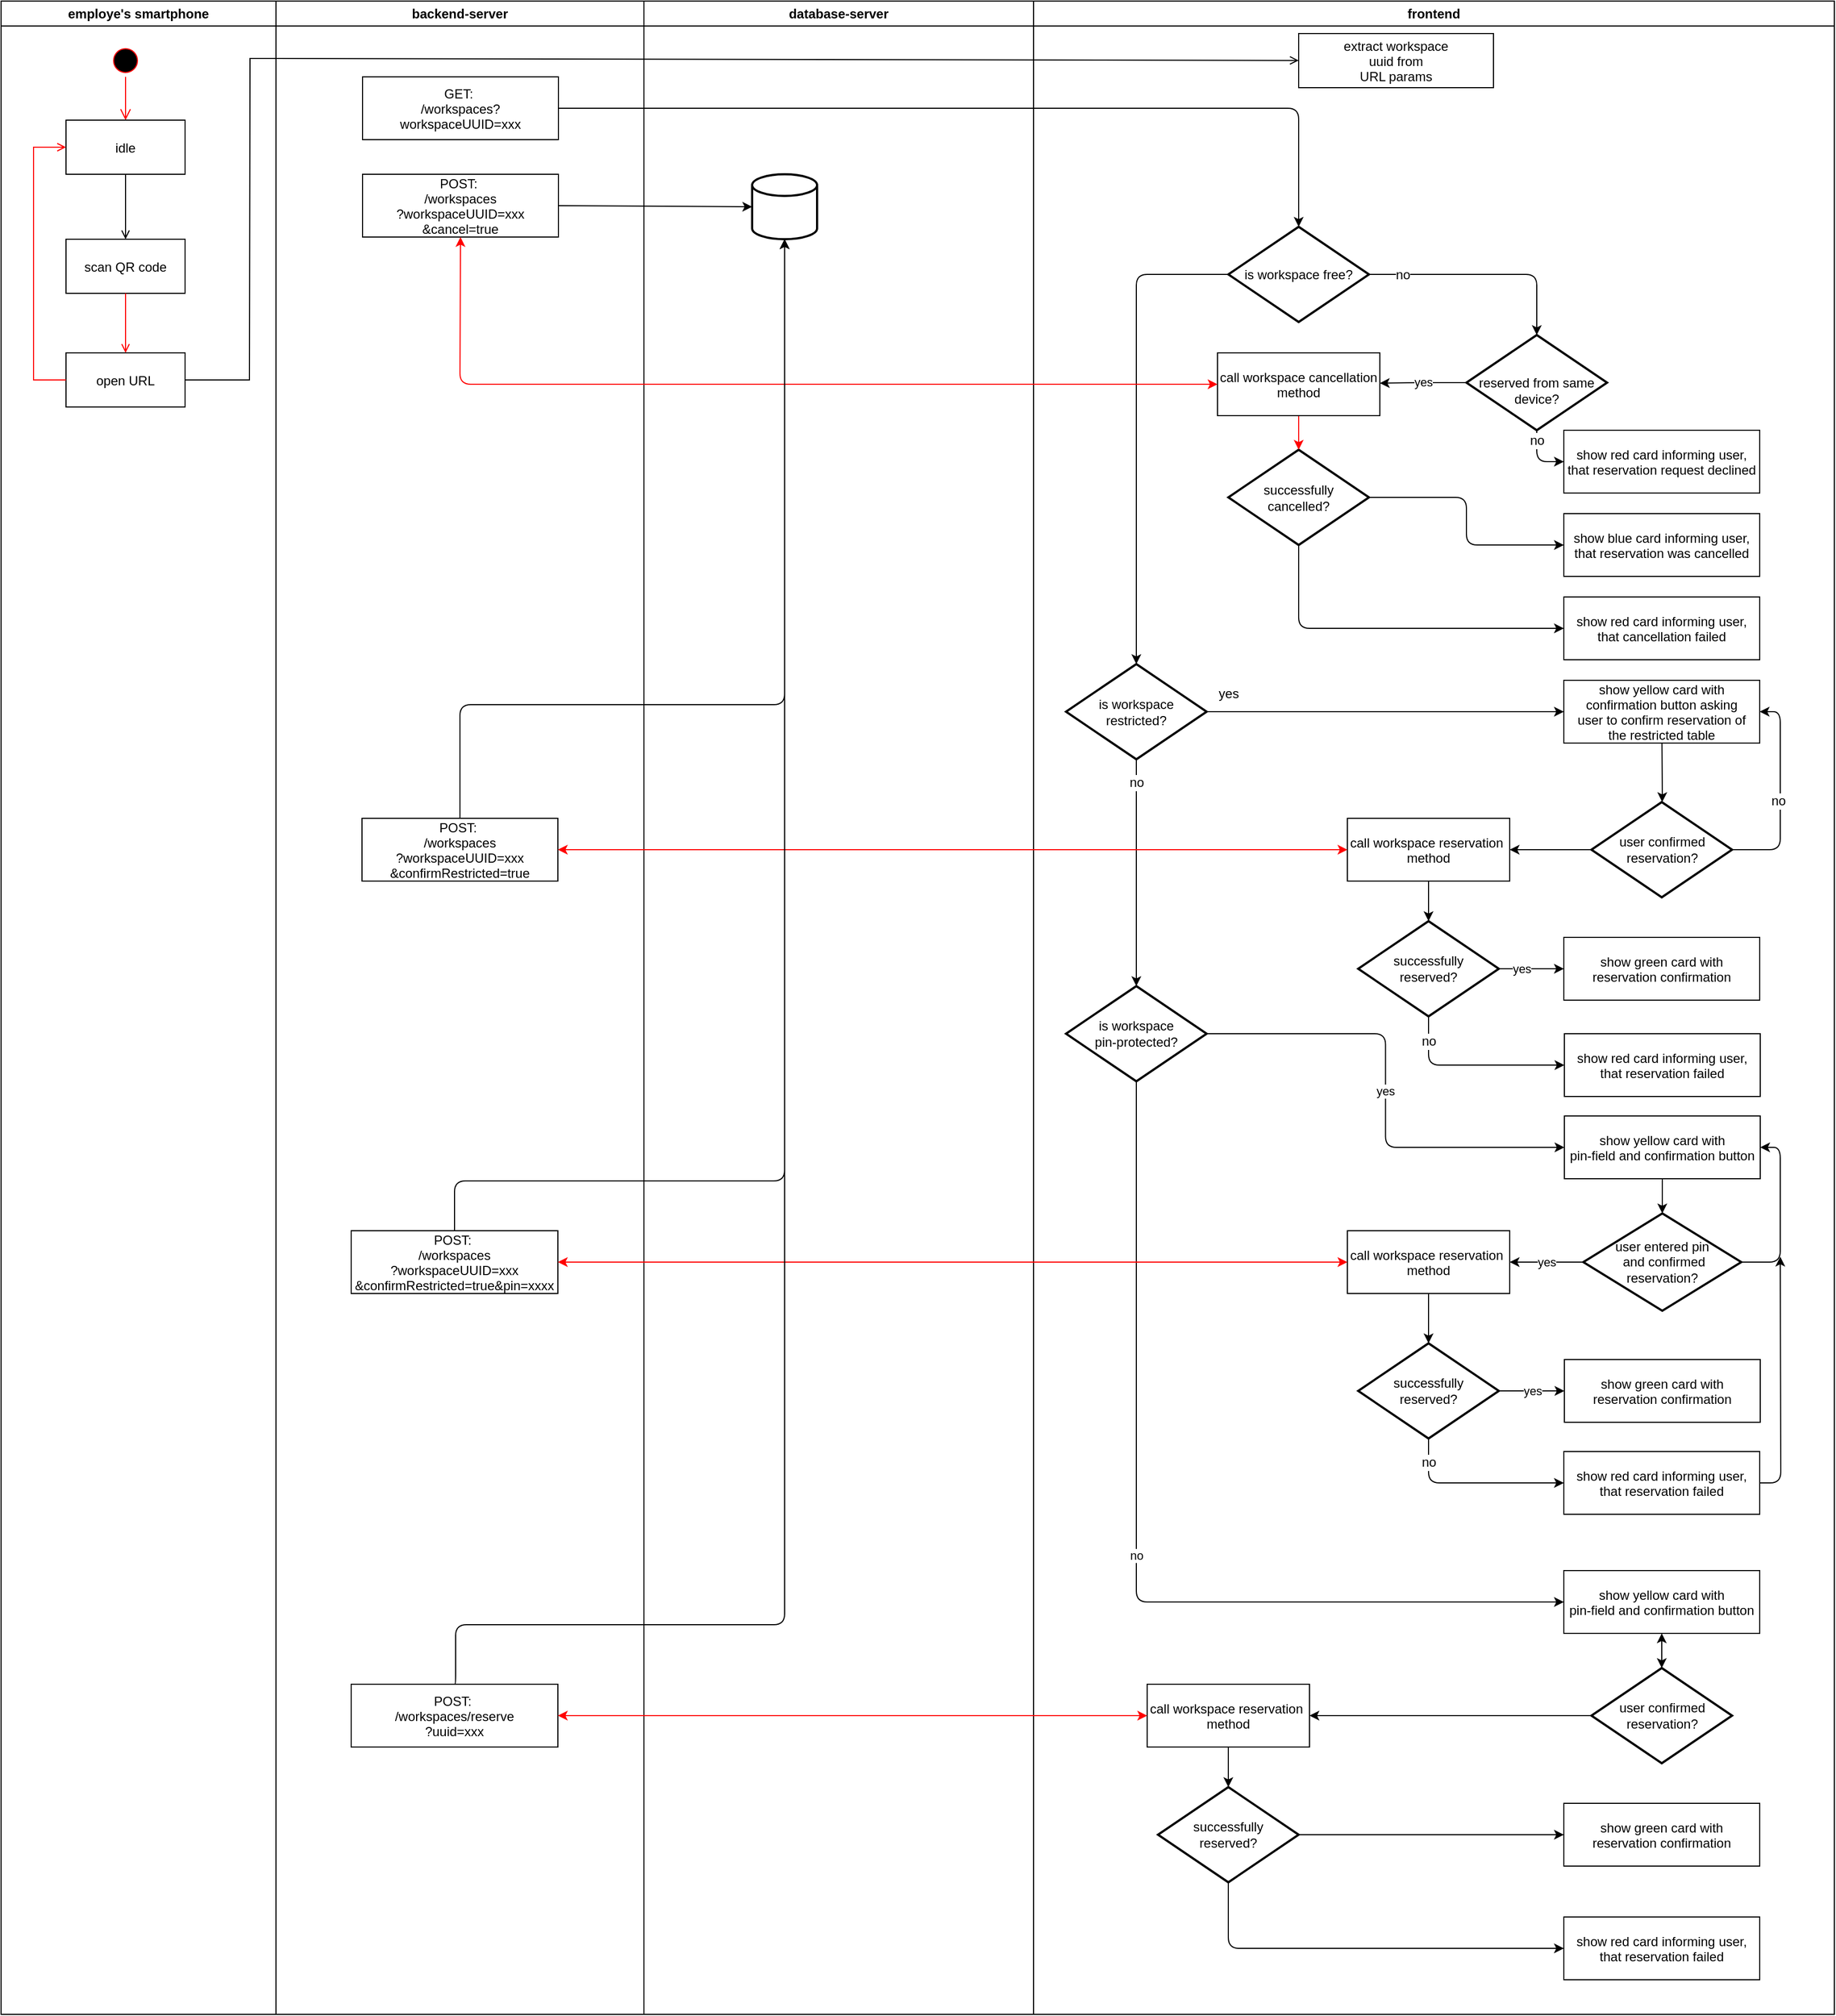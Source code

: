 <mxfile version="11.2.4" type="github" pages="1"><diagram name="general-architecture" id="e7e014a7-5840-1c2e-5031-d8a46d1fe8dd"><mxGraphModel dx="3437" dy="1698" grid="1" gridSize="10" guides="1" tooltips="1" connect="1" arrows="1" fold="1" page="1" pageScale="1" pageWidth="1169" pageHeight="826" background="#ffffff" math="0" shadow="0"><root><mxCell id="0"/><mxCell id="1" parent="0"/><mxCell id="2" value="employe's smartphone" style="swimlane;whiteSpace=wrap" parent="1" vertex="1"><mxGeometry x="46" y="40" width="254" height="1860" as="geometry"><mxRectangle x="164.5" y="128" width="80" height="23" as="alternateBounds"/></mxGeometry></mxCell><mxCell id="5" value="" style="ellipse;shape=startState;fillColor=#000000;strokeColor=#ff0000;" parent="2" vertex="1"><mxGeometry x="100" y="40" width="30" height="30" as="geometry"/></mxCell><mxCell id="6" value="" style="edgeStyle=elbowEdgeStyle;elbow=horizontal;verticalAlign=bottom;endArrow=open;endSize=8;strokeColor=#FF0000;endFill=1;rounded=0" parent="2" source="5" target="7" edge="1"><mxGeometry x="100" y="40" as="geometry"><mxPoint x="115" y="110" as="targetPoint"/></mxGeometry></mxCell><mxCell id="7" value="idle" style="" parent="2" vertex="1"><mxGeometry x="60" y="110" width="110" height="50" as="geometry"/></mxCell><mxCell id="8" value="scan QR code" style="" parent="2" vertex="1"><mxGeometry x="60" y="220" width="110" height="50" as="geometry"/></mxCell><mxCell id="9" value="" style="endArrow=open;strokeColor=#000000;endFill=1;rounded=0" parent="2" source="7" target="8" edge="1"><mxGeometry relative="1" as="geometry"/></mxCell><mxCell id="10" value="open URL" style="" parent="2" vertex="1"><mxGeometry x="60" y="325" width="110" height="50" as="geometry"/></mxCell><mxCell id="11" value="" style="endArrow=open;strokeColor=#FF0000;endFill=1;rounded=0" parent="2" source="8" target="10" edge="1"><mxGeometry relative="1" as="geometry"/></mxCell><mxCell id="12" value="" style="edgeStyle=elbowEdgeStyle;elbow=horizontal;strokeColor=#FF0000;endArrow=open;endFill=1;rounded=0" parent="2" source="10" target="7" edge="1"><mxGeometry width="100" height="100" relative="1" as="geometry"><mxPoint x="160" y="290" as="sourcePoint"/><mxPoint x="260" y="190" as="targetPoint"/><Array as="points"><mxPoint x="30" y="250"/></Array></mxGeometry></mxCell><mxCell id="vSiOcl92Mj_vTaPFXpkD-20" value="frontend" style="swimlane;whiteSpace=wrap" parent="1" vertex="1"><mxGeometry x="1000" y="40" width="740" height="1860" as="geometry"/></mxCell><mxCell id="PNCr2oBTq3CCNGlsUbZe-55" value="show red card informing user,&#10; that reservation request declined " style="" vertex="1" parent="vSiOcl92Mj_vTaPFXpkD-20"><mxGeometry x="490" y="396.5" width="181" height="58" as="geometry"/></mxCell><mxCell id="PNCr2oBTq3CCNGlsUbZe-61" value="show red card informing user,&#10; that cancellation failed " style="" vertex="1" parent="vSiOcl92Mj_vTaPFXpkD-20"><mxGeometry x="490" y="550.5" width="181" height="58" as="geometry"/></mxCell><mxCell id="PNCr2oBTq3CCNGlsUbZe-51" value="&lt;br&gt;reserved from same device?" style="strokeWidth=2;html=1;shape=mxgraph.flowchart.decision;whiteSpace=wrap;" vertex="1" parent="vSiOcl92Mj_vTaPFXpkD-20"><mxGeometry x="400" y="308.5" width="130" height="88" as="geometry"/></mxCell><mxCell id="PNCr2oBTq3CCNGlsUbZe-54" value="" style="endArrow=classic;html=1;entryX=0;entryY=0.5;entryDx=0;entryDy=0;edgeStyle=orthogonalEdgeStyle;" edge="1" parent="vSiOcl92Mj_vTaPFXpkD-20" source="PNCr2oBTq3CCNGlsUbZe-51" target="PNCr2oBTq3CCNGlsUbZe-55"><mxGeometry width="50" height="50" relative="1" as="geometry"><mxPoint x="-247" y="406.5" as="sourcePoint"/><mxPoint x="-7" y="206.5" as="targetPoint"/></mxGeometry></mxCell><mxCell id="PNCr2oBTq3CCNGlsUbZe-57" value="no" style="text;html=1;resizable=0;points=[];align=center;verticalAlign=middle;labelBackgroundColor=#ffffff;" vertex="1" connectable="0" parent="PNCr2oBTq3CCNGlsUbZe-54"><mxGeometry x="-0.96" relative="1" as="geometry"><mxPoint x="-0.5" y="8" as="offset"/></mxGeometry></mxCell><mxCell id="Cu7fSUz20JepRUBiXXrB-39" value="is workspace free?" style="strokeWidth=2;html=1;shape=mxgraph.flowchart.decision;whiteSpace=wrap;" parent="vSiOcl92Mj_vTaPFXpkD-20" vertex="1"><mxGeometry x="180" y="208.5" width="130" height="88" as="geometry"/></mxCell><mxCell id="Cu7fSUz20JepRUBiXXrB-59" value="" style="endArrow=classic;html=1;exitX=1;exitY=0.5;exitDx=0;exitDy=0;exitPerimeter=0;entryX=0.5;entryY=0;entryDx=0;entryDy=0;entryPerimeter=0;" parent="vSiOcl92Mj_vTaPFXpkD-20" source="Cu7fSUz20JepRUBiXXrB-39" target="PNCr2oBTq3CCNGlsUbZe-51" edge="1"><mxGeometry width="50" height="50" relative="1" as="geometry"><mxPoint x="-224" y="446.5" as="sourcePoint"/><mxPoint x="-57" y="326.5" as="targetPoint"/><Array as="points"><mxPoint x="465" y="252.5"/></Array></mxGeometry></mxCell><mxCell id="Cu7fSUz20JepRUBiXXrB-60" value="no" style="text;html=1;resizable=0;points=[];align=center;verticalAlign=middle;labelBackgroundColor=#ffffff;" parent="Cu7fSUz20JepRUBiXXrB-59" vertex="1" connectable="0"><mxGeometry x="-0.675" y="-1" relative="1" as="geometry"><mxPoint x="-4" y="-1" as="offset"/></mxGeometry></mxCell><mxCell id="PNCr2oBTq3CCNGlsUbZe-100" value="yes" style="endArrow=classic;html=1;exitX=0;exitY=0.5;exitDx=0;exitDy=0;exitPerimeter=0;" edge="1" parent="vSiOcl92Mj_vTaPFXpkD-20" source="PNCr2oBTq3CCNGlsUbZe-51" target="PNCr2oBTq3CCNGlsUbZe-112"><mxGeometry x="0.125" y="5" width="50" height="50" relative="1" as="geometry"><mxPoint x="290.5" y="377" as="sourcePoint"/><mxPoint x="355" y="438.5" as="targetPoint"/><Array as="points"><mxPoint x="355" y="352.5"/></Array><mxPoint x="5" y="-5" as="offset"/></mxGeometry></mxCell><mxCell id="PNCr2oBTq3CCNGlsUbZe-106" value="successfully &lt;br&gt;cancelled?" style="strokeWidth=2;html=1;shape=mxgraph.flowchart.decision;whiteSpace=wrap;" vertex="1" parent="vSiOcl92Mj_vTaPFXpkD-20"><mxGeometry x="180" y="414.5" width="130" height="88" as="geometry"/></mxCell><mxCell id="PNCr2oBTq3CCNGlsUbZe-107" value="show blue card informing user,&#10; that reservation was cancelled " style="" vertex="1" parent="vSiOcl92Mj_vTaPFXpkD-20"><mxGeometry x="490" y="473.5" width="181" height="58" as="geometry"/></mxCell><mxCell id="PNCr2oBTq3CCNGlsUbZe-109" value="" style="endArrow=classic;html=1;entryX=0;entryY=0.5;entryDx=0;entryDy=0;exitX=1;exitY=0.5;exitDx=0;exitDy=0;exitPerimeter=0;edgeStyle=orthogonalEdgeStyle;" edge="1" parent="vSiOcl92Mj_vTaPFXpkD-20" source="PNCr2oBTq3CCNGlsUbZe-106" target="PNCr2oBTq3CCNGlsUbZe-107"><mxGeometry width="50" height="50" relative="1" as="geometry"><mxPoint x="320" y="598.5" as="sourcePoint"/><mxPoint x="370" y="548.5" as="targetPoint"/></mxGeometry></mxCell><mxCell id="PNCr2oBTq3CCNGlsUbZe-111" value="" style="endArrow=classic;html=1;exitX=0.5;exitY=1;exitDx=0;exitDy=0;exitPerimeter=0;entryX=0;entryY=0.5;entryDx=0;entryDy=0;edgeStyle=orthogonalEdgeStyle;" edge="1" parent="vSiOcl92Mj_vTaPFXpkD-20" source="PNCr2oBTq3CCNGlsUbZe-106" target="PNCr2oBTq3CCNGlsUbZe-61"><mxGeometry width="50" height="50" relative="1" as="geometry"><mxPoint x="320" y="648.5" as="sourcePoint"/><mxPoint x="370" y="598.5" as="targetPoint"/></mxGeometry></mxCell><mxCell id="Cu7fSUz20JepRUBiXXrB-40" value="extract workspace &#10;uuid from &#10;URL params" style="" parent="vSiOcl92Mj_vTaPFXpkD-20" vertex="1"><mxGeometry x="245" y="30" width="180" height="50" as="geometry"/></mxCell><mxCell id="PNCr2oBTq3CCNGlsUbZe-113" value="" style="edgeStyle=orthogonalEdgeStyle;rounded=0;orthogonalLoop=1;jettySize=auto;html=1;strokeColor=#FF0000;" edge="1" parent="vSiOcl92Mj_vTaPFXpkD-20" source="PNCr2oBTq3CCNGlsUbZe-112" target="PNCr2oBTq3CCNGlsUbZe-106"><mxGeometry relative="1" as="geometry"/></mxCell><mxCell id="PNCr2oBTq3CCNGlsUbZe-112" value="call workspace cancellation &#10;method" style="" vertex="1" parent="vSiOcl92Mj_vTaPFXpkD-20"><mxGeometry x="170" y="325" width="150" height="58" as="geometry"/></mxCell><mxCell id="PNCr2oBTq3CCNGlsUbZe-36" value="is workspace &lt;br&gt;restricted?" style="strokeWidth=2;html=1;shape=mxgraph.flowchart.decision;whiteSpace=wrap;" vertex="1" parent="vSiOcl92Mj_vTaPFXpkD-20"><mxGeometry x="30" y="612.5" width="130" height="88" as="geometry"/></mxCell><mxCell id="PNCr2oBTq3CCNGlsUbZe-114" value="" style="endArrow=classic;html=1;strokeColor=#000000;exitX=0;exitY=0.5;exitDx=0;exitDy=0;exitPerimeter=0;entryX=0.5;entryY=0;entryDx=0;entryDy=0;entryPerimeter=0;edgeStyle=orthogonalEdgeStyle;" edge="1" parent="vSiOcl92Mj_vTaPFXpkD-20" source="Cu7fSUz20JepRUBiXXrB-39" target="PNCr2oBTq3CCNGlsUbZe-36"><mxGeometry width="50" height="50" relative="1" as="geometry"><mxPoint x="40" y="290" as="sourcePoint"/><mxPoint x="90" y="240" as="targetPoint"/></mxGeometry></mxCell><mxCell id="PNCr2oBTq3CCNGlsUbZe-115" value="show yellow card with &#10;confirmation button asking &#10;user to confirm reservation of &#10;the restricted table" style="" vertex="1" parent="vSiOcl92Mj_vTaPFXpkD-20"><mxGeometry x="490" y="627.5" width="181" height="58" as="geometry"/></mxCell><mxCell id="PNCr2oBTq3CCNGlsUbZe-116" value="" style="endArrow=classic;html=1;strokeColor=#000000;exitX=1;exitY=0.5;exitDx=0;exitDy=0;exitPerimeter=0;entryX=0;entryY=0.5;entryDx=0;entryDy=0;edgeStyle=orthogonalEdgeStyle;" edge="1" parent="vSiOcl92Mj_vTaPFXpkD-20" source="PNCr2oBTq3CCNGlsUbZe-36" target="PNCr2oBTq3CCNGlsUbZe-115"><mxGeometry width="50" height="50" relative="1" as="geometry"><mxPoint x="160" y="530" as="sourcePoint"/><mxPoint x="160" y="600" as="targetPoint"/></mxGeometry></mxCell><mxCell id="PNCr2oBTq3CCNGlsUbZe-117" value="yes" style="text;html=1;resizable=0;points=[];align=center;verticalAlign=middle;labelBackgroundColor=#ffffff;" vertex="1" connectable="0" parent="PNCr2oBTq3CCNGlsUbZe-116"><mxGeometry x="-0.759" y="2" relative="1" as="geometry"><mxPoint x="-20" y="-14.5" as="offset"/></mxGeometry></mxCell><mxCell id="PNCr2oBTq3CCNGlsUbZe-118" value="" style="endArrow=classic;html=1;strokeColor=#000000;" edge="1" parent="vSiOcl92Mj_vTaPFXpkD-20" source="PNCr2oBTq3CCNGlsUbZe-115" target="PNCr2oBTq3CCNGlsUbZe-120"><mxGeometry width="50" height="50" relative="1" as="geometry"><mxPoint x="100" y="800" as="sourcePoint"/><mxPoint x="449.5" y="729" as="targetPoint"/><Array as="points"><mxPoint x="581" y="730"/></Array></mxGeometry></mxCell><mxCell id="PNCr2oBTq3CCNGlsUbZe-120" value="user confirmed reservation?" style="strokeWidth=2;html=1;shape=mxgraph.flowchart.decision;whiteSpace=wrap;" vertex="1" parent="vSiOcl92Mj_vTaPFXpkD-20"><mxGeometry x="515.5" y="740" width="130" height="88" as="geometry"/></mxCell><mxCell id="PNCr2oBTq3CCNGlsUbZe-121" value="&lt;font style=&quot;font-size: 12px&quot;&gt;no&lt;/font&gt;" style="endArrow=classic;html=1;strokeColor=#000000;exitX=0.5;exitY=1;exitDx=0;exitDy=0;exitPerimeter=0;" edge="1" parent="vSiOcl92Mj_vTaPFXpkD-20" source="PNCr2oBTq3CCNGlsUbZe-36" target="PNCr2oBTq3CCNGlsUbZe-131"><mxGeometry x="-0.799" width="50" height="50" relative="1" as="geometry"><mxPoint x="80" y="810" as="sourcePoint"/><mxPoint x="50.5" y="960" as="targetPoint"/><mxPoint as="offset"/></mxGeometry></mxCell><mxCell id="PNCr2oBTq3CCNGlsUbZe-122" value="" style="endArrow=classic;html=1;strokeColor=#000000;exitX=0;exitY=0.5;exitDx=0;exitDy=0;exitPerimeter=0;" edge="1" parent="vSiOcl92Mj_vTaPFXpkD-20" source="PNCr2oBTq3CCNGlsUbZe-120"><mxGeometry width="50" height="50" relative="1" as="geometry"><mxPoint x="250" y="790" as="sourcePoint"/><mxPoint x="440" y="784" as="targetPoint"/></mxGeometry></mxCell><mxCell id="PNCr2oBTq3CCNGlsUbZe-123" value="" style="endArrow=classic;html=1;strokeColor=#000000;exitX=1;exitY=0.5;exitDx=0;exitDy=0;exitPerimeter=0;entryX=1;entryY=0.5;entryDx=0;entryDy=0;edgeStyle=orthogonalEdgeStyle;" edge="1" parent="vSiOcl92Mj_vTaPFXpkD-20" source="PNCr2oBTq3CCNGlsUbZe-120" target="PNCr2oBTq3CCNGlsUbZe-115"><mxGeometry width="50" height="50" relative="1" as="geometry"><mxPoint x="270" y="860" as="sourcePoint"/><mxPoint x="690" y="660" as="targetPoint"/><Array as="points"><mxPoint x="690" y="784"/><mxPoint x="690" y="656"/></Array></mxGeometry></mxCell><mxCell id="PNCr2oBTq3CCNGlsUbZe-124" value="no" style="text;html=1;resizable=0;points=[];align=center;verticalAlign=middle;labelBackgroundColor=#ffffff;" vertex="1" connectable="0" parent="PNCr2oBTq3CCNGlsUbZe-123"><mxGeometry x="-0.055" y="2" relative="1" as="geometry"><mxPoint as="offset"/></mxGeometry></mxCell><mxCell id="PNCr2oBTq3CCNGlsUbZe-125" value="call workspace reservation &#10;method" style="" vertex="1" parent="vSiOcl92Mj_vTaPFXpkD-20"><mxGeometry x="290" y="755" width="150" height="58" as="geometry"/></mxCell><mxCell id="PNCr2oBTq3CCNGlsUbZe-131" value="is workspace &lt;br&gt;pin-protected?" style="strokeWidth=2;html=1;shape=mxgraph.flowchart.decision;whiteSpace=wrap;" vertex="1" parent="vSiOcl92Mj_vTaPFXpkD-20"><mxGeometry x="30" y="910" width="130" height="88" as="geometry"/></mxCell><mxCell id="PNCr2oBTq3CCNGlsUbZe-135" value="successfully &lt;br&gt;reserved?" style="strokeWidth=2;html=1;shape=mxgraph.flowchart.decision;whiteSpace=wrap;" vertex="1" parent="vSiOcl92Mj_vTaPFXpkD-20"><mxGeometry x="300" y="850" width="130" height="88" as="geometry"/></mxCell><mxCell id="PNCr2oBTq3CCNGlsUbZe-136" value="" style="endArrow=classic;html=1;strokeColor=#000000;exitX=0.5;exitY=1;exitDx=0;exitDy=0;" edge="1" parent="vSiOcl92Mj_vTaPFXpkD-20" source="PNCr2oBTq3CCNGlsUbZe-125" target="PNCr2oBTq3CCNGlsUbZe-135"><mxGeometry width="50" height="50" relative="1" as="geometry"><mxPoint x="240.5" y="920" as="sourcePoint"/><mxPoint x="290.5" y="870" as="targetPoint"/></mxGeometry></mxCell><mxCell id="PNCr2oBTq3CCNGlsUbZe-137" value="yes" style="endArrow=classic;html=1;strokeColor=#000000;exitX=1;exitY=0.5;exitDx=0;exitDy=0;exitPerimeter=0;entryX=0;entryY=0.5;entryDx=0;entryDy=0;" edge="1" parent="vSiOcl92Mj_vTaPFXpkD-20" source="PNCr2oBTq3CCNGlsUbZe-135" target="PNCr2oBTq3CCNGlsUbZe-140"><mxGeometry x="-0.317" width="50" height="50" relative="1" as="geometry"><mxPoint x="480.5" y="1040" as="sourcePoint"/><mxPoint x="450.5" y="960" as="targetPoint"/><Array as="points"><mxPoint x="450.5" y="894"/></Array><mxPoint as="offset"/></mxGeometry></mxCell><mxCell id="PNCr2oBTq3CCNGlsUbZe-138" value="" style="endArrow=classic;html=1;strokeColor=#000000;exitX=0.5;exitY=1;exitDx=0;exitDy=0;exitPerimeter=0;entryX=0;entryY=0.5;entryDx=0;entryDy=0;edgeStyle=orthogonalEdgeStyle;" edge="1" parent="vSiOcl92Mj_vTaPFXpkD-20" source="PNCr2oBTq3CCNGlsUbZe-135" target="PNCr2oBTq3CCNGlsUbZe-141"><mxGeometry width="50" height="50" relative="1" as="geometry"><mxPoint x="220.5" y="1040" as="sourcePoint"/><mxPoint x="270.5" y="960" as="targetPoint"/></mxGeometry></mxCell><mxCell id="PNCr2oBTq3CCNGlsUbZe-139" value="no" style="text;html=1;resizable=0;points=[];align=center;verticalAlign=middle;labelBackgroundColor=#ffffff;" vertex="1" connectable="0" parent="PNCr2oBTq3CCNGlsUbZe-138"><mxGeometry x="-0.555" y="-1" relative="1" as="geometry"><mxPoint x="1" y="-15.5" as="offset"/></mxGeometry></mxCell><mxCell id="PNCr2oBTq3CCNGlsUbZe-140" value="show green card with &#10;reservation confirmation" style="" vertex="1" parent="vSiOcl92Mj_vTaPFXpkD-20"><mxGeometry x="490" y="865" width="181" height="58" as="geometry"/></mxCell><mxCell id="PNCr2oBTq3CCNGlsUbZe-141" value="show red card informing user,&#10; that reservation failed " style="" vertex="1" parent="vSiOcl92Mj_vTaPFXpkD-20"><mxGeometry x="490.5" y="954" width="181" height="58" as="geometry"/></mxCell><mxCell id="PNCr2oBTq3CCNGlsUbZe-142" value="yes" style="endArrow=classic;html=1;strokeColor=#000000;exitX=1;exitY=0.5;exitDx=0;exitDy=0;exitPerimeter=0;entryX=0;entryY=0.5;entryDx=0;entryDy=0;edgeStyle=orthogonalEdgeStyle;" edge="1" parent="vSiOcl92Mj_vTaPFXpkD-20" source="PNCr2oBTq3CCNGlsUbZe-131" target="PNCr2oBTq3CCNGlsUbZe-144"><mxGeometry width="50" height="50" relative="1" as="geometry"><mxPoint x="240.5" y="1020" as="sourcePoint"/><mxPoint x="200.5" y="954" as="targetPoint"/></mxGeometry></mxCell><mxCell id="PNCr2oBTq3CCNGlsUbZe-143" value="no" style="endArrow=classic;html=1;strokeColor=#000000;exitX=0.5;exitY=1;exitDx=0;exitDy=0;exitPerimeter=0;entryX=0;entryY=0.5;entryDx=0;entryDy=0;edgeStyle=orthogonalEdgeStyle;" edge="1" parent="vSiOcl92Mj_vTaPFXpkD-20" source="PNCr2oBTq3CCNGlsUbZe-131" target="PNCr2oBTq3CCNGlsUbZe-177"><mxGeometry width="50" height="50" relative="1" as="geometry"><mxPoint x="30.5" y="1080" as="sourcePoint"/><mxPoint x="93.5" y="1410" as="targetPoint"/></mxGeometry></mxCell><mxCell id="PNCr2oBTq3CCNGlsUbZe-150" value="" style="edgeStyle=orthogonalEdgeStyle;rounded=0;orthogonalLoop=1;jettySize=auto;html=1;strokeColor=#000000;" edge="1" parent="vSiOcl92Mj_vTaPFXpkD-20" source="PNCr2oBTq3CCNGlsUbZe-144" target="PNCr2oBTq3CCNGlsUbZe-145"><mxGeometry relative="1" as="geometry"/></mxCell><mxCell id="PNCr2oBTq3CCNGlsUbZe-144" value="show yellow card with &#10;pin-field and confirmation button" style="" vertex="1" parent="vSiOcl92Mj_vTaPFXpkD-20"><mxGeometry x="490.5" y="1030" width="181" height="58" as="geometry"/></mxCell><mxCell id="PNCr2oBTq3CCNGlsUbZe-153" value="yes" style="edgeStyle=orthogonalEdgeStyle;rounded=0;orthogonalLoop=1;jettySize=auto;html=1;strokeColor=#000000;" edge="1" parent="vSiOcl92Mj_vTaPFXpkD-20" source="PNCr2oBTq3CCNGlsUbZe-145" target="PNCr2oBTq3CCNGlsUbZe-147"><mxGeometry relative="1" as="geometry"/></mxCell><mxCell id="PNCr2oBTq3CCNGlsUbZe-145" value="user entered pin&lt;br&gt;&amp;nbsp;and confirmed reservation?" style="strokeWidth=2;html=1;shape=mxgraph.flowchart.decision;whiteSpace=wrap;" vertex="1" parent="vSiOcl92Mj_vTaPFXpkD-20"><mxGeometry x="508" y="1120" width="146" height="90" as="geometry"/></mxCell><mxCell id="PNCr2oBTq3CCNGlsUbZe-157" value="" style="edgeStyle=orthogonalEdgeStyle;rounded=0;orthogonalLoop=1;jettySize=auto;html=1;strokeColor=#000000;" edge="1" parent="vSiOcl92Mj_vTaPFXpkD-20" source="PNCr2oBTq3CCNGlsUbZe-147" target="PNCr2oBTq3CCNGlsUbZe-156"><mxGeometry relative="1" as="geometry"/></mxCell><mxCell id="PNCr2oBTq3CCNGlsUbZe-147" value="call workspace reservation &#10;method" style="" vertex="1" parent="vSiOcl92Mj_vTaPFXpkD-20"><mxGeometry x="290" y="1136" width="150" height="58" as="geometry"/></mxCell><mxCell id="PNCr2oBTq3CCNGlsUbZe-151" value="" style="endArrow=classic;html=1;strokeColor=#000000;exitX=1;exitY=0.5;exitDx=0;exitDy=0;exitPerimeter=0;entryX=1;entryY=0.5;entryDx=0;entryDy=0;edgeStyle=orthogonalEdgeStyle;" edge="1" parent="vSiOcl92Mj_vTaPFXpkD-20" source="PNCr2oBTq3CCNGlsUbZe-145" target="PNCr2oBTq3CCNGlsUbZe-144"><mxGeometry width="50" height="50" relative="1" as="geometry"><mxPoint x="440" y="1170" as="sourcePoint"/><mxPoint x="670" y="1091" as="targetPoint"/><Array as="points"><mxPoint x="690" y="1165"/><mxPoint x="690" y="1059"/></Array></mxGeometry></mxCell><mxCell id="PNCr2oBTq3CCNGlsUbZe-159" value="yes" style="edgeStyle=orthogonalEdgeStyle;rounded=0;orthogonalLoop=1;jettySize=auto;html=1;strokeColor=#000000;" edge="1" parent="vSiOcl92Mj_vTaPFXpkD-20" source="PNCr2oBTq3CCNGlsUbZe-156" target="PNCr2oBTq3CCNGlsUbZe-158"><mxGeometry relative="1" as="geometry"/></mxCell><mxCell id="PNCr2oBTq3CCNGlsUbZe-156" value="successfully &lt;br&gt;reserved?" style="strokeWidth=2;html=1;shape=mxgraph.flowchart.decision;whiteSpace=wrap;" vertex="1" parent="vSiOcl92Mj_vTaPFXpkD-20"><mxGeometry x="300" y="1240" width="130" height="88" as="geometry"/></mxCell><mxCell id="PNCr2oBTq3CCNGlsUbZe-158" value="show green card with &#10;reservation confirmation" style="" vertex="1" parent="vSiOcl92Mj_vTaPFXpkD-20"><mxGeometry x="490.5" y="1255" width="181" height="58" as="geometry"/></mxCell><mxCell id="PNCr2oBTq3CCNGlsUbZe-160" value="show red card informing user,&#10; that reservation failed " style="" vertex="1" parent="vSiOcl92Mj_vTaPFXpkD-20"><mxGeometry x="490" y="1340" width="181" height="58" as="geometry"/></mxCell><mxCell id="PNCr2oBTq3CCNGlsUbZe-161" value="" style="endArrow=classic;html=1;strokeColor=#000000;exitX=0.5;exitY=1;exitDx=0;exitDy=0;exitPerimeter=0;entryX=0;entryY=0.5;entryDx=0;entryDy=0;edgeStyle=orthogonalEdgeStyle;" edge="1" parent="vSiOcl92Mj_vTaPFXpkD-20" source="PNCr2oBTq3CCNGlsUbZe-156" target="PNCr2oBTq3CCNGlsUbZe-160"><mxGeometry width="50" height="50" relative="1" as="geometry"><mxPoint x="313.897" y="1369.19" as="sourcePoint"/><mxPoint x="439.414" y="1414.707" as="targetPoint"/></mxGeometry></mxCell><mxCell id="PNCr2oBTq3CCNGlsUbZe-162" value="no" style="text;html=1;resizable=0;points=[];align=center;verticalAlign=middle;labelBackgroundColor=#ffffff;" vertex="1" connectable="0" parent="PNCr2oBTq3CCNGlsUbZe-161"><mxGeometry x="-0.555" y="-1" relative="1" as="geometry"><mxPoint x="1" y="-15.5" as="offset"/></mxGeometry></mxCell><mxCell id="PNCr2oBTq3CCNGlsUbZe-163" value="" style="endArrow=classic;html=1;strokeColor=#000000;exitX=1;exitY=0.5;exitDx=0;exitDy=0;edgeStyle=orthogonalEdgeStyle;" edge="1" parent="vSiOcl92Mj_vTaPFXpkD-20" source="PNCr2oBTq3CCNGlsUbZe-160"><mxGeometry width="50" height="50" relative="1" as="geometry"><mxPoint x="620.5" y="1480" as="sourcePoint"/><mxPoint x="690" y="1160" as="targetPoint"/></mxGeometry></mxCell><mxCell id="PNCr2oBTq3CCNGlsUbZe-172" value="successfully &lt;br&gt;reserved?" style="strokeWidth=2;html=1;shape=mxgraph.flowchart.decision;whiteSpace=wrap;" vertex="1" parent="vSiOcl92Mj_vTaPFXpkD-20"><mxGeometry x="115" y="1650" width="130" height="88" as="geometry"/></mxCell><mxCell id="PNCr2oBTq3CCNGlsUbZe-173" value="show green card with &#10;reservation confirmation" style="" vertex="1" parent="vSiOcl92Mj_vTaPFXpkD-20"><mxGeometry x="490" y="1665" width="181" height="58" as="geometry"/></mxCell><mxCell id="PNCr2oBTq3CCNGlsUbZe-174" value="show red card informing user,&#10; that reservation failed " style="" vertex="1" parent="vSiOcl92Mj_vTaPFXpkD-20"><mxGeometry x="490" y="1770" width="181" height="58" as="geometry"/></mxCell><mxCell id="PNCr2oBTq3CCNGlsUbZe-180" value="" style="edgeStyle=orthogonalEdgeStyle;rounded=0;orthogonalLoop=1;jettySize=auto;html=1;startArrow=classic;startFill=1;endArrow=classic;endFill=1;strokeColor=#000000;" edge="1" parent="vSiOcl92Mj_vTaPFXpkD-20" source="PNCr2oBTq3CCNGlsUbZe-177" target="PNCr2oBTq3CCNGlsUbZe-179"><mxGeometry relative="1" as="geometry"/></mxCell><mxCell id="PNCr2oBTq3CCNGlsUbZe-177" value="show yellow card with &#10;pin-field and confirmation button" style="" vertex="1" parent="vSiOcl92Mj_vTaPFXpkD-20"><mxGeometry x="490" y="1450" width="181" height="58" as="geometry"/></mxCell><mxCell id="PNCr2oBTq3CCNGlsUbZe-184" value="" style="edgeStyle=orthogonalEdgeStyle;rounded=0;orthogonalLoop=1;jettySize=auto;html=1;startArrow=none;startFill=0;endArrow=classic;endFill=1;strokeColor=#000000;" edge="1" parent="vSiOcl92Mj_vTaPFXpkD-20" source="PNCr2oBTq3CCNGlsUbZe-179" target="PNCr2oBTq3CCNGlsUbZe-181"><mxGeometry relative="1" as="geometry"/></mxCell><mxCell id="PNCr2oBTq3CCNGlsUbZe-179" value="user confirmed reservation?" style="strokeWidth=2;html=1;shape=mxgraph.flowchart.decision;whiteSpace=wrap;" vertex="1" parent="vSiOcl92Mj_vTaPFXpkD-20"><mxGeometry x="515.5" y="1540" width="130" height="88" as="geometry"/></mxCell><mxCell id="PNCr2oBTq3CCNGlsUbZe-185" value="" style="edgeStyle=orthogonalEdgeStyle;rounded=0;orthogonalLoop=1;jettySize=auto;html=1;startArrow=none;startFill=0;endArrow=classic;endFill=1;strokeColor=#000000;" edge="1" parent="vSiOcl92Mj_vTaPFXpkD-20" source="PNCr2oBTq3CCNGlsUbZe-181" target="PNCr2oBTq3CCNGlsUbZe-172"><mxGeometry relative="1" as="geometry"/></mxCell><mxCell id="PNCr2oBTq3CCNGlsUbZe-181" value="call workspace reservation &#10;method" style="" vertex="1" parent="vSiOcl92Mj_vTaPFXpkD-20"><mxGeometry x="105" y="1555" width="150" height="58" as="geometry"/></mxCell><mxCell id="PNCr2oBTq3CCNGlsUbZe-186" value="" style="endArrow=classic;html=1;strokeColor=#000000;exitX=1;exitY=0.5;exitDx=0;exitDy=0;exitPerimeter=0;entryX=0;entryY=0.5;entryDx=0;entryDy=0;" edge="1" parent="vSiOcl92Mj_vTaPFXpkD-20" source="PNCr2oBTq3CCNGlsUbZe-172" target="PNCr2oBTq3CCNGlsUbZe-173"><mxGeometry width="50" height="50" relative="1" as="geometry"><mxPoint x="260" y="1830" as="sourcePoint"/><mxPoint x="310" y="1780" as="targetPoint"/></mxGeometry></mxCell><mxCell id="PNCr2oBTq3CCNGlsUbZe-187" value="" style="endArrow=classic;html=1;strokeColor=#000000;entryX=0;entryY=0.5;entryDx=0;entryDy=0;edgeStyle=orthogonalEdgeStyle;" edge="1" parent="vSiOcl92Mj_vTaPFXpkD-20" source="PNCr2oBTq3CCNGlsUbZe-172" target="PNCr2oBTq3CCNGlsUbZe-174"><mxGeometry width="50" height="50" relative="1" as="geometry"><mxPoint x="250" y="1870" as="sourcePoint"/><mxPoint x="300" y="1820" as="targetPoint"/><Array as="points"><mxPoint x="180" y="1799"/></Array></mxGeometry></mxCell><mxCell id="3" value="backend-server" style="swimlane;whiteSpace=wrap" parent="1" vertex="1"><mxGeometry x="300" y="40" width="340" height="1860" as="geometry"><mxRectangle x="300" y="40" width="120" height="23" as="alternateBounds"/></mxGeometry></mxCell><mxCell id="Cu7fSUz20JepRUBiXXrB-41" value="GET: &#10;/workspaces?&#10;workspaceUUID=xxx" style="" parent="3" vertex="1"><mxGeometry x="80" y="70" width="181" height="58" as="geometry"/></mxCell><mxCell id="PNCr2oBTq3CCNGlsUbZe-66" value="POST: &#10;/workspaces&#10;?workspaceUUID=xxx&#10;&amp;cancel=true" style="" vertex="1" parent="3"><mxGeometry x="80" y="160" width="181" height="58" as="geometry"/></mxCell><mxCell id="PNCr2oBTq3CCNGlsUbZe-126" value="POST: &#10;/workspaces&#10;?workspaceUUID=xxx&#10;&amp;confirmRestricted=true" style="" vertex="1" parent="3"><mxGeometry x="79.5" y="755" width="181" height="58" as="geometry"/></mxCell><mxCell id="PNCr2oBTq3CCNGlsUbZe-155" value="POST: &#10;/workspaces&#10;?workspaceUUID=xxx&#10;&amp;confirmRestricted=true&amp;pin=xxxx" style="" vertex="1" parent="3"><mxGeometry x="69.5" y="1136" width="191" height="58" as="geometry"/></mxCell><mxCell id="PNCr2oBTq3CCNGlsUbZe-166" value="POST: &#10;/workspaces/reserve&#10;?uuid=xxx" style="" vertex="1" parent="3"><mxGeometry x="69.5" y="1555" width="191" height="58" as="geometry"/></mxCell><mxCell id="PNCr2oBTq3CCNGlsUbZe-82" value="database-server" style="swimlane;whiteSpace=wrap" vertex="1" parent="1"><mxGeometry x="640" y="40" width="360" height="1860" as="geometry"><mxRectangle x="444.5" y="128" width="120" height="23" as="alternateBounds"/></mxGeometry></mxCell><mxCell id="PNCr2oBTq3CCNGlsUbZe-98" value="" style="strokeWidth=2;html=1;shape=mxgraph.flowchart.database;whiteSpace=wrap;" vertex="1" parent="PNCr2oBTq3CCNGlsUbZe-82"><mxGeometry x="100" y="160" width="60" height="60" as="geometry"/></mxCell><mxCell id="20" value="" style="endArrow=open;strokeColor=#000000;endFill=1;rounded=0;" parent="1" source="10" target="Cu7fSUz20JepRUBiXXrB-40" edge="1"><mxGeometry relative="1" as="geometry"><mxPoint x="415.5" y="152" as="targetPoint"/><Array as="points"><mxPoint x="275.5" y="390"/><mxPoint x="276" y="93"/></Array></mxGeometry></mxCell><mxCell id="PNCr2oBTq3CCNGlsUbZe-101" value="" style="endArrow=classic;html=1;exitX=1;exitY=0.5;exitDx=0;exitDy=0;entryX=0;entryY=0.5;entryDx=0;entryDy=0;entryPerimeter=0;" edge="1" parent="1" source="PNCr2oBTq3CCNGlsUbZe-66" target="PNCr2oBTq3CCNGlsUbZe-98"><mxGeometry width="50" height="50" relative="1" as="geometry"><mxPoint x="530" y="320" as="sourcePoint"/><mxPoint x="580" y="270" as="targetPoint"/></mxGeometry></mxCell><mxCell id="PNCr2oBTq3CCNGlsUbZe-103" value="" style="endArrow=classic;html=1;edgeStyle=orthogonalEdgeStyle;" edge="1" parent="1" source="Cu7fSUz20JepRUBiXXrB-41" target="Cu7fSUz20JepRUBiXXrB-39"><mxGeometry width="50" height="50" relative="1" as="geometry"><mxPoint x="260.5" y="199.5" as="sourcePoint"/><mxPoint x="631.211" y="189.5" as="targetPoint"/></mxGeometry></mxCell><mxCell id="PNCr2oBTq3CCNGlsUbZe-105" value="" style="endArrow=classic;startArrow=classic;html=1;exitX=0.5;exitY=1;exitDx=0;exitDy=0;strokeColor=#FF0000;entryX=0;entryY=0.5;entryDx=0;entryDy=0;" edge="1" parent="1" source="PNCr2oBTq3CCNGlsUbZe-66" target="PNCr2oBTq3CCNGlsUbZe-112"><mxGeometry width="50" height="50" relative="1" as="geometry"><mxPoint x="460" y="370" as="sourcePoint"/><mxPoint x="840" y="340" as="targetPoint"/><Array as="points"><mxPoint x="470" y="394"/></Array></mxGeometry></mxCell><mxCell id="PNCr2oBTq3CCNGlsUbZe-133" value="" style="endArrow=classic;html=1;exitX=0.5;exitY=0;exitDx=0;exitDy=0;entryX=0.5;entryY=1;entryDx=0;entryDy=0;entryPerimeter=0;" edge="1" parent="1" source="PNCr2oBTq3CCNGlsUbZe-126" target="PNCr2oBTq3CCNGlsUbZe-98"><mxGeometry width="50" height="50" relative="1" as="geometry"><mxPoint x="571" y="239.0" as="sourcePoint"/><mxPoint x="750" y="240" as="targetPoint"/><Array as="points"><mxPoint x="470" y="690"/><mxPoint x="770" y="690"/></Array></mxGeometry></mxCell><mxCell id="PNCr2oBTq3CCNGlsUbZe-134" value="" style="endArrow=classic;startArrow=classic;html=1;exitX=1;exitY=0.5;exitDx=0;exitDy=0;strokeColor=#FF0000;entryX=0;entryY=0.5;entryDx=0;entryDy=0;" edge="1" parent="1" source="PNCr2oBTq3CCNGlsUbZe-126" target="PNCr2oBTq3CCNGlsUbZe-125"><mxGeometry width="50" height="50" relative="1" as="geometry"><mxPoint x="530.5" y="696.5" as="sourcePoint"/><mxPoint x="1229.5" y="832.5" as="targetPoint"/><Array as="points"/></mxGeometry></mxCell><mxCell id="PNCr2oBTq3CCNGlsUbZe-154" value="" style="endArrow=classic;startArrow=classic;html=1;exitX=1;exitY=0.5;exitDx=0;exitDy=0;strokeColor=#FF0000;entryX=0;entryY=0.5;entryDx=0;entryDy=0;" edge="1" parent="1" source="PNCr2oBTq3CCNGlsUbZe-155" target="PNCr2oBTq3CCNGlsUbZe-147"><mxGeometry width="50" height="50" relative="1" as="geometry"><mxPoint x="540.0" y="1052" as="sourcePoint"/><mxPoint x="1269.5" y="1052" as="targetPoint"/><Array as="points"/></mxGeometry></mxCell><mxCell id="PNCr2oBTq3CCNGlsUbZe-165" value="" style="endArrow=classic;html=1;strokeColor=#000000;exitX=0.5;exitY=0;exitDx=0;exitDy=0;edgeStyle=orthogonalEdgeStyle;" edge="1" parent="1" source="PNCr2oBTq3CCNGlsUbZe-155" target="PNCr2oBTq3CCNGlsUbZe-98"><mxGeometry width="50" height="50" relative="1" as="geometry"><mxPoint x="511" y="1099" as="sourcePoint"/><mxPoint x="561" y="1049" as="targetPoint"/><Array as="points"><mxPoint x="465" y="1130"/><mxPoint x="770" y="1130"/></Array></mxGeometry></mxCell><mxCell id="PNCr2oBTq3CCNGlsUbZe-168" value="" style="endArrow=classic;html=1;strokeColor=#FF0000;exitX=0;exitY=0.5;exitDx=0;exitDy=0;endFill=1;startArrow=classic;startFill=1;" edge="1" parent="1" source="PNCr2oBTq3CCNGlsUbZe-181" target="PNCr2oBTq3CCNGlsUbZe-166"><mxGeometry width="50" height="50" relative="1" as="geometry"><mxPoint x="1018.5" y="1479" as="sourcePoint"/><mxPoint x="780" y="1410" as="targetPoint"/></mxGeometry></mxCell><mxCell id="PNCr2oBTq3CCNGlsUbZe-188" value="" style="endArrow=classic;html=1;strokeColor=#000000;exitX=0.5;exitY=0;exitDx=0;exitDy=0;entryX=0.5;entryY=1;entryDx=0;entryDy=0;entryPerimeter=0;edgeStyle=orthogonalEdgeStyle;" edge="1" parent="1" source="PNCr2oBTq3CCNGlsUbZe-166" target="PNCr2oBTq3CCNGlsUbZe-98"><mxGeometry width="50" height="50" relative="1" as="geometry"><mxPoint x="690" y="1370" as="sourcePoint"/><mxPoint x="740" y="1320" as="targetPoint"/><Array as="points"><mxPoint x="466" y="1540"/><mxPoint x="770" y="1540"/></Array></mxGeometry></mxCell></root></mxGraphModel></diagram></mxfile>